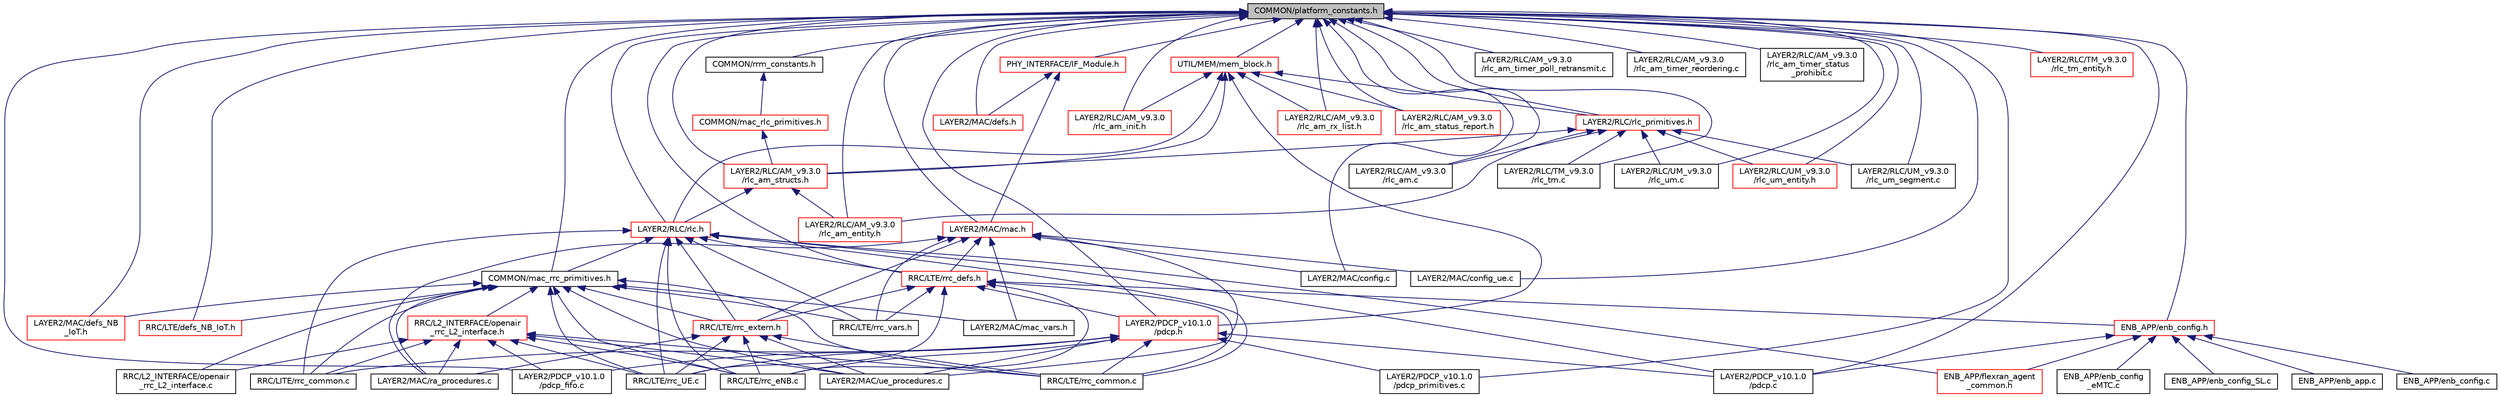 digraph "COMMON/platform_constants.h"
{
 // LATEX_PDF_SIZE
  edge [fontname="Helvetica",fontsize="10",labelfontname="Helvetica",labelfontsize="10"];
  node [fontname="Helvetica",fontsize="10",shape=record];
  Node1 [label="COMMON/platform_constants.h",height=0.2,width=0.4,color="black", fillcolor="grey75", style="filled", fontcolor="black",tooltip=" "];
  Node1 -> Node2 [dir="back",color="midnightblue",fontsize="10",style="solid",fontname="Helvetica"];
  Node2 [label="COMMON/mac_rrc_primitives.h",height=0.2,width=0.4,color="black", fillcolor="white", style="filled",URL="$mac__rrc__primitives_8h.html",tooltip=" "];
  Node2 -> Node3 [dir="back",color="midnightblue",fontsize="10",style="solid",fontname="Helvetica"];
  Node3 [label="LAYER2/MAC/defs_NB\l_IoT.h",height=0.2,width=0.4,color="red", fillcolor="white", style="filled",URL="$LAYER2_2MAC_2defs__NB__IoT_8h.html",tooltip=" "];
  Node2 -> Node11 [dir="back",color="midnightblue",fontsize="10",style="solid",fontname="Helvetica"];
  Node11 [label="LAYER2/MAC/mac_vars.h",height=0.2,width=0.4,color="black", fillcolor="white", style="filled",URL="$mac__vars_8h.html",tooltip=" "];
  Node2 -> Node12 [dir="back",color="midnightblue",fontsize="10",style="solid",fontname="Helvetica"];
  Node12 [label="LAYER2/MAC/ra_procedures.c",height=0.2,width=0.4,color="black", fillcolor="white", style="filled",URL="$ra__procedures_8c.html",tooltip="Routines for UE MAC-layer Random-access procedures (36.321) V8.6 2009-03."];
  Node2 -> Node13 [dir="back",color="midnightblue",fontsize="10",style="solid",fontname="Helvetica"];
  Node13 [label="LAYER2/MAC/ue_procedures.c",height=0.2,width=0.4,color="black", fillcolor="white", style="filled",URL="$ue__procedures_8c.html",tooltip=" "];
  Node2 -> Node14 [dir="back",color="midnightblue",fontsize="10",style="solid",fontname="Helvetica"];
  Node14 [label="RRC/L2_INTERFACE/openair\l_rrc_L2_interface.c",height=0.2,width=0.4,color="black", fillcolor="white", style="filled",URL="$openair__rrc__L2__interface_8c.html",tooltip=" "];
  Node2 -> Node15 [dir="back",color="midnightblue",fontsize="10",style="solid",fontname="Helvetica"];
  Node15 [label="RRC/L2_INTERFACE/openair\l_rrc_L2_interface.h",height=0.2,width=0.4,color="red", fillcolor="white", style="filled",URL="$openair__rrc__L2__interface_8h.html",tooltip=" "];
  Node15 -> Node12 [dir="back",color="midnightblue",fontsize="10",style="solid",fontname="Helvetica"];
  Node15 -> Node13 [dir="back",color="midnightblue",fontsize="10",style="solid",fontname="Helvetica"];
  Node15 -> Node54 [dir="back",color="midnightblue",fontsize="10",style="solid",fontname="Helvetica"];
  Node54 [label="LAYER2/PDCP_v10.1.0\l/pdcp_fifo.c",height=0.2,width=0.4,color="black", fillcolor="white", style="filled",URL="$pdcp__fifo_8c.html",tooltip="pdcp interface with linux IP interface, have a look at http://man7.org/linux/man-pages/man7/netlink...."];
  Node15 -> Node14 [dir="back",color="midnightblue",fontsize="10",style="solid",fontname="Helvetica"];
  Node15 -> Node56 [dir="back",color="midnightblue",fontsize="10",style="solid",fontname="Helvetica"];
  Node56 [label="RRC/LITE/rrc_common.c",height=0.2,width=0.4,color="black", fillcolor="white", style="filled",URL="$LITE_2rrc__common_8c.html",tooltip="rrc common procedures for eNB and UE"];
  Node15 -> Node57 [dir="back",color="midnightblue",fontsize="10",style="solid",fontname="Helvetica"];
  Node57 [label="RRC/LTE/rrc_common.c",height=0.2,width=0.4,color="black", fillcolor="white", style="filled",URL="$LTE_2rrc__common_8c.html",tooltip="rrc common procedures for eNB and UE"];
  Node15 -> Node58 [dir="back",color="midnightblue",fontsize="10",style="solid",fontname="Helvetica"];
  Node58 [label="RRC/LTE/rrc_eNB.c",height=0.2,width=0.4,color="black", fillcolor="white", style="filled",URL="$rrc__eNB_8c.html",tooltip="rrc procedures for eNB"];
  Node15 -> Node60 [dir="back",color="midnightblue",fontsize="10",style="solid",fontname="Helvetica"];
  Node60 [label="RRC/LTE/rrc_UE.c",height=0.2,width=0.4,color="black", fillcolor="white", style="filled",URL="$rrc__UE_8c.html",tooltip="rrc procedures for UE / rrc procedures for FeMBMS UE"];
  Node2 -> Node56 [dir="back",color="midnightblue",fontsize="10",style="solid",fontname="Helvetica"];
  Node2 -> Node8 [dir="back",color="midnightblue",fontsize="10",style="solid",fontname="Helvetica"];
  Node8 [label="RRC/LTE/defs_NB_IoT.h",height=0.2,width=0.4,color="red", fillcolor="white", style="filled",URL="$RRC_2LTE_2defs__NB__IoT_8h.html",tooltip="NB-IoT RRC struct definitions and function prototypes."];
  Node2 -> Node57 [dir="back",color="midnightblue",fontsize="10",style="solid",fontname="Helvetica"];
  Node2 -> Node58 [dir="back",color="midnightblue",fontsize="10",style="solid",fontname="Helvetica"];
  Node2 -> Node61 [dir="back",color="midnightblue",fontsize="10",style="solid",fontname="Helvetica"];
  Node61 [label="RRC/LTE/rrc_extern.h",height=0.2,width=0.4,color="red", fillcolor="white", style="filled",URL="$rrc__extern_8h.html",tooltip=" "];
  Node61 -> Node12 [dir="back",color="midnightblue",fontsize="10",style="solid",fontname="Helvetica"];
  Node61 -> Node13 [dir="back",color="midnightblue",fontsize="10",style="solid",fontname="Helvetica"];
  Node61 -> Node57 [dir="back",color="midnightblue",fontsize="10",style="solid",fontname="Helvetica"];
  Node61 -> Node58 [dir="back",color="midnightblue",fontsize="10",style="solid",fontname="Helvetica"];
  Node61 -> Node60 [dir="back",color="midnightblue",fontsize="10",style="solid",fontname="Helvetica"];
  Node2 -> Node60 [dir="back",color="midnightblue",fontsize="10",style="solid",fontname="Helvetica"];
  Node2 -> Node70 [dir="back",color="midnightblue",fontsize="10",style="solid",fontname="Helvetica"];
  Node70 [label="RRC/LTE/rrc_vars.h",height=0.2,width=0.4,color="black", fillcolor="white", style="filled",URL="$rrc__vars_8h.html",tooltip="rrc variables"];
  Node1 -> Node71 [dir="back",color="midnightblue",fontsize="10",style="solid",fontname="Helvetica"];
  Node71 [label="COMMON/rrm_constants.h",height=0.2,width=0.4,color="black", fillcolor="white", style="filled",URL="$rrm__constants_8h.html",tooltip=" "];
  Node71 -> Node72 [dir="back",color="midnightblue",fontsize="10",style="solid",fontname="Helvetica"];
  Node72 [label="COMMON/mac_rlc_primitives.h",height=0.2,width=0.4,color="red", fillcolor="white", style="filled",URL="$mac__rlc__primitives_8h.html",tooltip=" "];
  Node72 -> Node73 [dir="back",color="midnightblue",fontsize="10",style="solid",fontname="Helvetica"];
  Node73 [label="LAYER2/RLC/AM_v9.3.0\l/rlc_am_structs.h",height=0.2,width=0.4,color="red", fillcolor="white", style="filled",URL="$rlc__am__structs_8h.html",tooltip="This file defines structures used inside the RLC AM."];
  Node73 -> Node156 [dir="back",color="midnightblue",fontsize="10",style="solid",fontname="Helvetica"];
  Node156 [label="LAYER2/RLC/AM_v9.3.0\l/rlc_am_entity.h",height=0.2,width=0.4,color="red", fillcolor="white", style="filled",URL="$rlc__am__entity_8h.html",tooltip="This file defines the RLC AM variables stored in a struct called rlc_am_entity_t."];
  Node73 -> Node89 [dir="back",color="midnightblue",fontsize="10",style="solid",fontname="Helvetica"];
  Node89 [label="LAYER2/RLC/rlc.h",height=0.2,width=0.4,color="red", fillcolor="white", style="filled",URL="$rlc_8h.html",tooltip="This file, and only this file must be included by external code that interact with RLC layer."];
  Node89 -> Node2 [dir="back",color="midnightblue",fontsize="10",style="solid",fontname="Helvetica"];
  Node89 -> Node31 [dir="back",color="midnightblue",fontsize="10",style="solid",fontname="Helvetica"];
  Node31 [label="ENB_APP/flexran_agent\l_common.h",height=0.2,width=0.4,color="red", fillcolor="white", style="filled",URL="$flexran__agent__common_8h.html",tooltip="common message primitves and utilities"];
  Node89 -> Node96 [dir="back",color="midnightblue",fontsize="10",style="solid",fontname="Helvetica"];
  Node96 [label="LAYER2/PDCP_v10.1.0\l/pdcp.c",height=0.2,width=0.4,color="black", fillcolor="white", style="filled",URL="$pdcp_8c.html",tooltip="pdcp interface with RLC"];
  Node89 -> Node56 [dir="back",color="midnightblue",fontsize="10",style="solid",fontname="Helvetica"];
  Node89 -> Node57 [dir="back",color="midnightblue",fontsize="10",style="solid",fontname="Helvetica"];
  Node89 -> Node126 [dir="back",color="midnightblue",fontsize="10",style="solid",fontname="Helvetica"];
  Node126 [label="RRC/LTE/rrc_defs.h",height=0.2,width=0.4,color="red", fillcolor="white", style="filled",URL="$rrc__defs_8h.html",tooltip=" "];
  Node126 -> Node92 [dir="back",color="midnightblue",fontsize="10",style="solid",fontname="Helvetica"];
  Node92 [label="ENB_APP/enb_config.h",height=0.2,width=0.4,color="red", fillcolor="white", style="filled",URL="$enb__config_8h.html",tooltip=" "];
  Node92 -> Node23 [dir="back",color="midnightblue",fontsize="10",style="solid",fontname="Helvetica"];
  Node23 [label="ENB_APP/enb_app.c",height=0.2,width=0.4,color="black", fillcolor="white", style="filled",URL="$enb__app_8c.html",tooltip=" "];
  Node92 -> Node93 [dir="back",color="midnightblue",fontsize="10",style="solid",fontname="Helvetica"];
  Node93 [label="ENB_APP/enb_config.c",height=0.2,width=0.4,color="black", fillcolor="white", style="filled",URL="$enb__config_8c.html",tooltip=" "];
  Node92 -> Node94 [dir="back",color="midnightblue",fontsize="10",style="solid",fontname="Helvetica"];
  Node94 [label="ENB_APP/enb_config\l_eMTC.c",height=0.2,width=0.4,color="black", fillcolor="white", style="filled",URL="$enb__config__eMTC_8c.html",tooltip=" "];
  Node92 -> Node95 [dir="back",color="midnightblue",fontsize="10",style="solid",fontname="Helvetica"];
  Node95 [label="ENB_APP/enb_config_SL.c",height=0.2,width=0.4,color="black", fillcolor="white", style="filled",URL="$enb__config__SL_8c.html",tooltip=" "];
  Node92 -> Node31 [dir="back",color="midnightblue",fontsize="10",style="solid",fontname="Helvetica"];
  Node92 -> Node96 [dir="back",color="midnightblue",fontsize="10",style="solid",fontname="Helvetica"];
  Node126 -> Node144 [dir="back",color="midnightblue",fontsize="10",style="solid",fontname="Helvetica"];
  Node144 [label="LAYER2/PDCP_v10.1.0\l/pdcp.h",height=0.2,width=0.4,color="red", fillcolor="white", style="filled",URL="$pdcp_8h.html",tooltip="pdcp interface with RLC, RRC"];
  Node144 -> Node13 [dir="back",color="midnightblue",fontsize="10",style="solid",fontname="Helvetica"];
  Node144 -> Node96 [dir="back",color="midnightblue",fontsize="10",style="solid",fontname="Helvetica"];
  Node144 -> Node54 [dir="back",color="midnightblue",fontsize="10",style="solid",fontname="Helvetica"];
  Node144 -> Node146 [dir="back",color="midnightblue",fontsize="10",style="solid",fontname="Helvetica"];
  Node146 [label="LAYER2/PDCP_v10.1.0\l/pdcp_primitives.c",height=0.2,width=0.4,color="black", fillcolor="white", style="filled",URL="$pdcp__primitives_8c.html",tooltip="PDCP PDU buffer dissector code."];
  Node144 -> Node56 [dir="back",color="midnightblue",fontsize="10",style="solid",fontname="Helvetica"];
  Node144 -> Node57 [dir="back",color="midnightblue",fontsize="10",style="solid",fontname="Helvetica"];
  Node144 -> Node58 [dir="back",color="midnightblue",fontsize="10",style="solid",fontname="Helvetica"];
  Node144 -> Node60 [dir="back",color="midnightblue",fontsize="10",style="solid",fontname="Helvetica"];
  Node126 -> Node57 [dir="back",color="midnightblue",fontsize="10",style="solid",fontname="Helvetica"];
  Node126 -> Node58 [dir="back",color="midnightblue",fontsize="10",style="solid",fontname="Helvetica"];
  Node126 -> Node61 [dir="back",color="midnightblue",fontsize="10",style="solid",fontname="Helvetica"];
  Node126 -> Node60 [dir="back",color="midnightblue",fontsize="10",style="solid",fontname="Helvetica"];
  Node126 -> Node70 [dir="back",color="midnightblue",fontsize="10",style="solid",fontname="Helvetica"];
  Node89 -> Node58 [dir="back",color="midnightblue",fontsize="10",style="solid",fontname="Helvetica"];
  Node89 -> Node61 [dir="back",color="midnightblue",fontsize="10",style="solid",fontname="Helvetica"];
  Node89 -> Node60 [dir="back",color="midnightblue",fontsize="10",style="solid",fontname="Helvetica"];
  Node89 -> Node70 [dir="back",color="midnightblue",fontsize="10",style="solid",fontname="Helvetica"];
  Node1 -> Node92 [dir="back",color="midnightblue",fontsize="10",style="solid",fontname="Helvetica"];
  Node1 -> Node128 [dir="back",color="midnightblue",fontsize="10",style="solid",fontname="Helvetica"];
  Node128 [label="LAYER2/MAC/config.c",height=0.2,width=0.4,color="black", fillcolor="white", style="filled",URL="$config_8c.html",tooltip="UE and eNB configuration performed by RRC or as a consequence of RRC procedures."];
  Node1 -> Node129 [dir="back",color="midnightblue",fontsize="10",style="solid",fontname="Helvetica"];
  Node129 [label="LAYER2/MAC/config_ue.c",height=0.2,width=0.4,color="black", fillcolor="white", style="filled",URL="$config__ue_8c.html",tooltip="UE configuration performed by RRC or as a consequence of RRC procedures / This includes FeMBMS UE pro..."];
  Node1 -> Node168 [dir="back",color="midnightblue",fontsize="10",style="solid",fontname="Helvetica"];
  Node168 [label="LAYER2/MAC/defs.h",height=0.2,width=0.4,color="red", fillcolor="white", style="filled",URL="$LAYER2_2MAC_2defs_8h.html",tooltip="MAC data structures, constant, and function prototype."];
  Node1 -> Node3 [dir="back",color="midnightblue",fontsize="10",style="solid",fontname="Helvetica"];
  Node1 -> Node170 [dir="back",color="midnightblue",fontsize="10",style="solid",fontname="Helvetica"];
  Node170 [label="LAYER2/MAC/mac.h",height=0.2,width=0.4,color="red", fillcolor="white", style="filled",URL="$mac_8h.html",tooltip=" "];
  Node170 -> Node128 [dir="back",color="midnightblue",fontsize="10",style="solid",fontname="Helvetica"];
  Node170 -> Node129 [dir="back",color="midnightblue",fontsize="10",style="solid",fontname="Helvetica"];
  Node170 -> Node11 [dir="back",color="midnightblue",fontsize="10",style="solid",fontname="Helvetica"];
  Node170 -> Node12 [dir="back",color="midnightblue",fontsize="10",style="solid",fontname="Helvetica"];
  Node170 -> Node13 [dir="back",color="midnightblue",fontsize="10",style="solid",fontname="Helvetica"];
  Node170 -> Node126 [dir="back",color="midnightblue",fontsize="10",style="solid",fontname="Helvetica"];
  Node170 -> Node61 [dir="back",color="midnightblue",fontsize="10",style="solid",fontname="Helvetica"];
  Node170 -> Node70 [dir="back",color="midnightblue",fontsize="10",style="solid",fontname="Helvetica"];
  Node1 -> Node96 [dir="back",color="midnightblue",fontsize="10",style="solid",fontname="Helvetica"];
  Node1 -> Node144 [dir="back",color="midnightblue",fontsize="10",style="solid",fontname="Helvetica"];
  Node1 -> Node54 [dir="back",color="midnightblue",fontsize="10",style="solid",fontname="Helvetica"];
  Node1 -> Node146 [dir="back",color="midnightblue",fontsize="10",style="solid",fontname="Helvetica"];
  Node1 -> Node75 [dir="back",color="midnightblue",fontsize="10",style="solid",fontname="Helvetica"];
  Node75 [label="LAYER2/RLC/AM_v9.3.0\l/rlc_am.c",height=0.2,width=0.4,color="black", fillcolor="white", style="filled",URL="$rlc__am_8c.html",tooltip=" "];
  Node1 -> Node156 [dir="back",color="midnightblue",fontsize="10",style="solid",fontname="Helvetica"];
  Node1 -> Node174 [dir="back",color="midnightblue",fontsize="10",style="solid",fontname="Helvetica"];
  Node174 [label="LAYER2/RLC/AM_v9.3.0\l/rlc_am_init.h",height=0.2,width=0.4,color="red", fillcolor="white", style="filled",URL="$rlc__am__init_8h.html",tooltip="This file defines the prototypes of the functions initializing a RLC AM protocol instance."];
  Node1 -> Node175 [dir="back",color="midnightblue",fontsize="10",style="solid",fontname="Helvetica"];
  Node175 [label="LAYER2/RLC/AM_v9.3.0\l/rlc_am_rx_list.h",height=0.2,width=0.4,color="red", fillcolor="white", style="filled",URL="$rlc__am__rx__list_8h.html",tooltip="This file defines the prototypes of the functions dealing with a RX list data structure supporting re..."];
  Node1 -> Node176 [dir="back",color="midnightblue",fontsize="10",style="solid",fontname="Helvetica"];
  Node176 [label="LAYER2/RLC/AM_v9.3.0\l/rlc_am_status_report.h",height=0.2,width=0.4,color="red", fillcolor="white", style="filled",URL="$rlc__am__status__report_8h.html",tooltip="This file defines the prototypes of the functions dealing with the reading/writting of informations f..."];
  Node1 -> Node73 [dir="back",color="midnightblue",fontsize="10",style="solid",fontname="Helvetica"];
  Node1 -> Node85 [dir="back",color="midnightblue",fontsize="10",style="solid",fontname="Helvetica"];
  Node85 [label="LAYER2/RLC/AM_v9.3.0\l/rlc_am_timer_poll_retransmit.c",height=0.2,width=0.4,color="black", fillcolor="white", style="filled",URL="$rlc__am__timer__poll__retransmit_8c.html",tooltip=" "];
  Node1 -> Node86 [dir="back",color="midnightblue",fontsize="10",style="solid",fontname="Helvetica"];
  Node86 [label="LAYER2/RLC/AM_v9.3.0\l/rlc_am_timer_reordering.c",height=0.2,width=0.4,color="black", fillcolor="white", style="filled",URL="$rlc__am__timer__reordering_8c.html",tooltip=" "];
  Node1 -> Node87 [dir="back",color="midnightblue",fontsize="10",style="solid",fontname="Helvetica"];
  Node87 [label="LAYER2/RLC/AM_v9.3.0\l/rlc_am_timer_status\l_prohibit.c",height=0.2,width=0.4,color="black", fillcolor="white", style="filled",URL="$rlc__am__timer__status__prohibit_8c.html",tooltip=" "];
  Node1 -> Node89 [dir="back",color="midnightblue",fontsize="10",style="solid",fontname="Helvetica"];
  Node1 -> Node177 [dir="back",color="midnightblue",fontsize="10",style="solid",fontname="Helvetica"];
  Node177 [label="LAYER2/RLC/rlc_primitives.h",height=0.2,width=0.4,color="red", fillcolor="white", style="filled",URL="$rlc__primitives_8h.html",tooltip="This file contains constants definition for RLC primitives."];
  Node177 -> Node75 [dir="back",color="midnightblue",fontsize="10",style="solid",fontname="Helvetica"];
  Node177 -> Node156 [dir="back",color="midnightblue",fontsize="10",style="solid",fontname="Helvetica"];
  Node177 -> Node73 [dir="back",color="midnightblue",fontsize="10",style="solid",fontname="Helvetica"];
  Node177 -> Node136 [dir="back",color="midnightblue",fontsize="10",style="solid",fontname="Helvetica"];
  Node136 [label="LAYER2/RLC/TM_v9.3.0\l/rlc_tm.c",height=0.2,width=0.4,color="black", fillcolor="white", style="filled",URL="$rlc__tm_8c.html",tooltip=" "];
  Node177 -> Node138 [dir="back",color="midnightblue",fontsize="10",style="solid",fontname="Helvetica"];
  Node138 [label="LAYER2/RLC/UM_v9.3.0\l/rlc_um.c",height=0.2,width=0.4,color="black", fillcolor="white", style="filled",URL="$rlc__um_8c.html",tooltip=" "];
  Node177 -> Node178 [dir="back",color="midnightblue",fontsize="10",style="solid",fontname="Helvetica"];
  Node178 [label="LAYER2/RLC/UM_v9.3.0\l/rlc_um_entity.h",height=0.2,width=0.4,color="red", fillcolor="white", style="filled",URL="$rlc__um__entity_8h.html",tooltip="This file defines the RLC UM variables stored in a struct called rlc_um_entity_t."];
  Node177 -> Node163 [dir="back",color="midnightblue",fontsize="10",style="solid",fontname="Helvetica"];
  Node163 [label="LAYER2/RLC/UM_v9.3.0\l/rlc_um_segment.c",height=0.2,width=0.4,color="black", fillcolor="white", style="filled",URL="$rlc__um__segment_8c.html",tooltip=" "];
  Node1 -> Node136 [dir="back",color="midnightblue",fontsize="10",style="solid",fontname="Helvetica"];
  Node1 -> Node159 [dir="back",color="midnightblue",fontsize="10",style="solid",fontname="Helvetica"];
  Node159 [label="LAYER2/RLC/TM_v9.3.0\l/rlc_tm_entity.h",height=0.2,width=0.4,color="red", fillcolor="white", style="filled",URL="$rlc__tm__entity_8h.html",tooltip="This file defines the RLC TM variables stored in a struct called rlc_tm_entity_t."];
  Node1 -> Node138 [dir="back",color="midnightblue",fontsize="10",style="solid",fontname="Helvetica"];
  Node1 -> Node178 [dir="back",color="midnightblue",fontsize="10",style="solid",fontname="Helvetica"];
  Node1 -> Node163 [dir="back",color="midnightblue",fontsize="10",style="solid",fontname="Helvetica"];
  Node1 -> Node182 [dir="back",color="midnightblue",fontsize="10",style="solid",fontname="Helvetica"];
  Node182 [label="PHY_INTERFACE/IF_Module.h",height=0.2,width=0.4,color="red", fillcolor="white", style="filled",URL="$IF__Module_8h.html",tooltip="data structures for PHY/MAC interface modules"];
  Node182 -> Node168 [dir="back",color="midnightblue",fontsize="10",style="solid",fontname="Helvetica"];
  Node182 -> Node170 [dir="back",color="midnightblue",fontsize="10",style="solid",fontname="Helvetica"];
  Node1 -> Node8 [dir="back",color="midnightblue",fontsize="10",style="solid",fontname="Helvetica"];
  Node1 -> Node126 [dir="back",color="midnightblue",fontsize="10",style="solid",fontname="Helvetica"];
  Node1 -> Node184 [dir="back",color="midnightblue",fontsize="10",style="solid",fontname="Helvetica"];
  Node184 [label="UTIL/MEM/mem_block.h",height=0.2,width=0.4,color="red", fillcolor="white", style="filled",URL="$mem__block_8h.html",tooltip=" "];
  Node184 -> Node144 [dir="back",color="midnightblue",fontsize="10",style="solid",fontname="Helvetica"];
  Node184 -> Node174 [dir="back",color="midnightblue",fontsize="10",style="solid",fontname="Helvetica"];
  Node184 -> Node175 [dir="back",color="midnightblue",fontsize="10",style="solid",fontname="Helvetica"];
  Node184 -> Node176 [dir="back",color="midnightblue",fontsize="10",style="solid",fontname="Helvetica"];
  Node184 -> Node73 [dir="back",color="midnightblue",fontsize="10",style="solid",fontname="Helvetica"];
  Node184 -> Node89 [dir="back",color="midnightblue",fontsize="10",style="solid",fontname="Helvetica"];
  Node184 -> Node177 [dir="back",color="midnightblue",fontsize="10",style="solid",fontname="Helvetica"];
}
